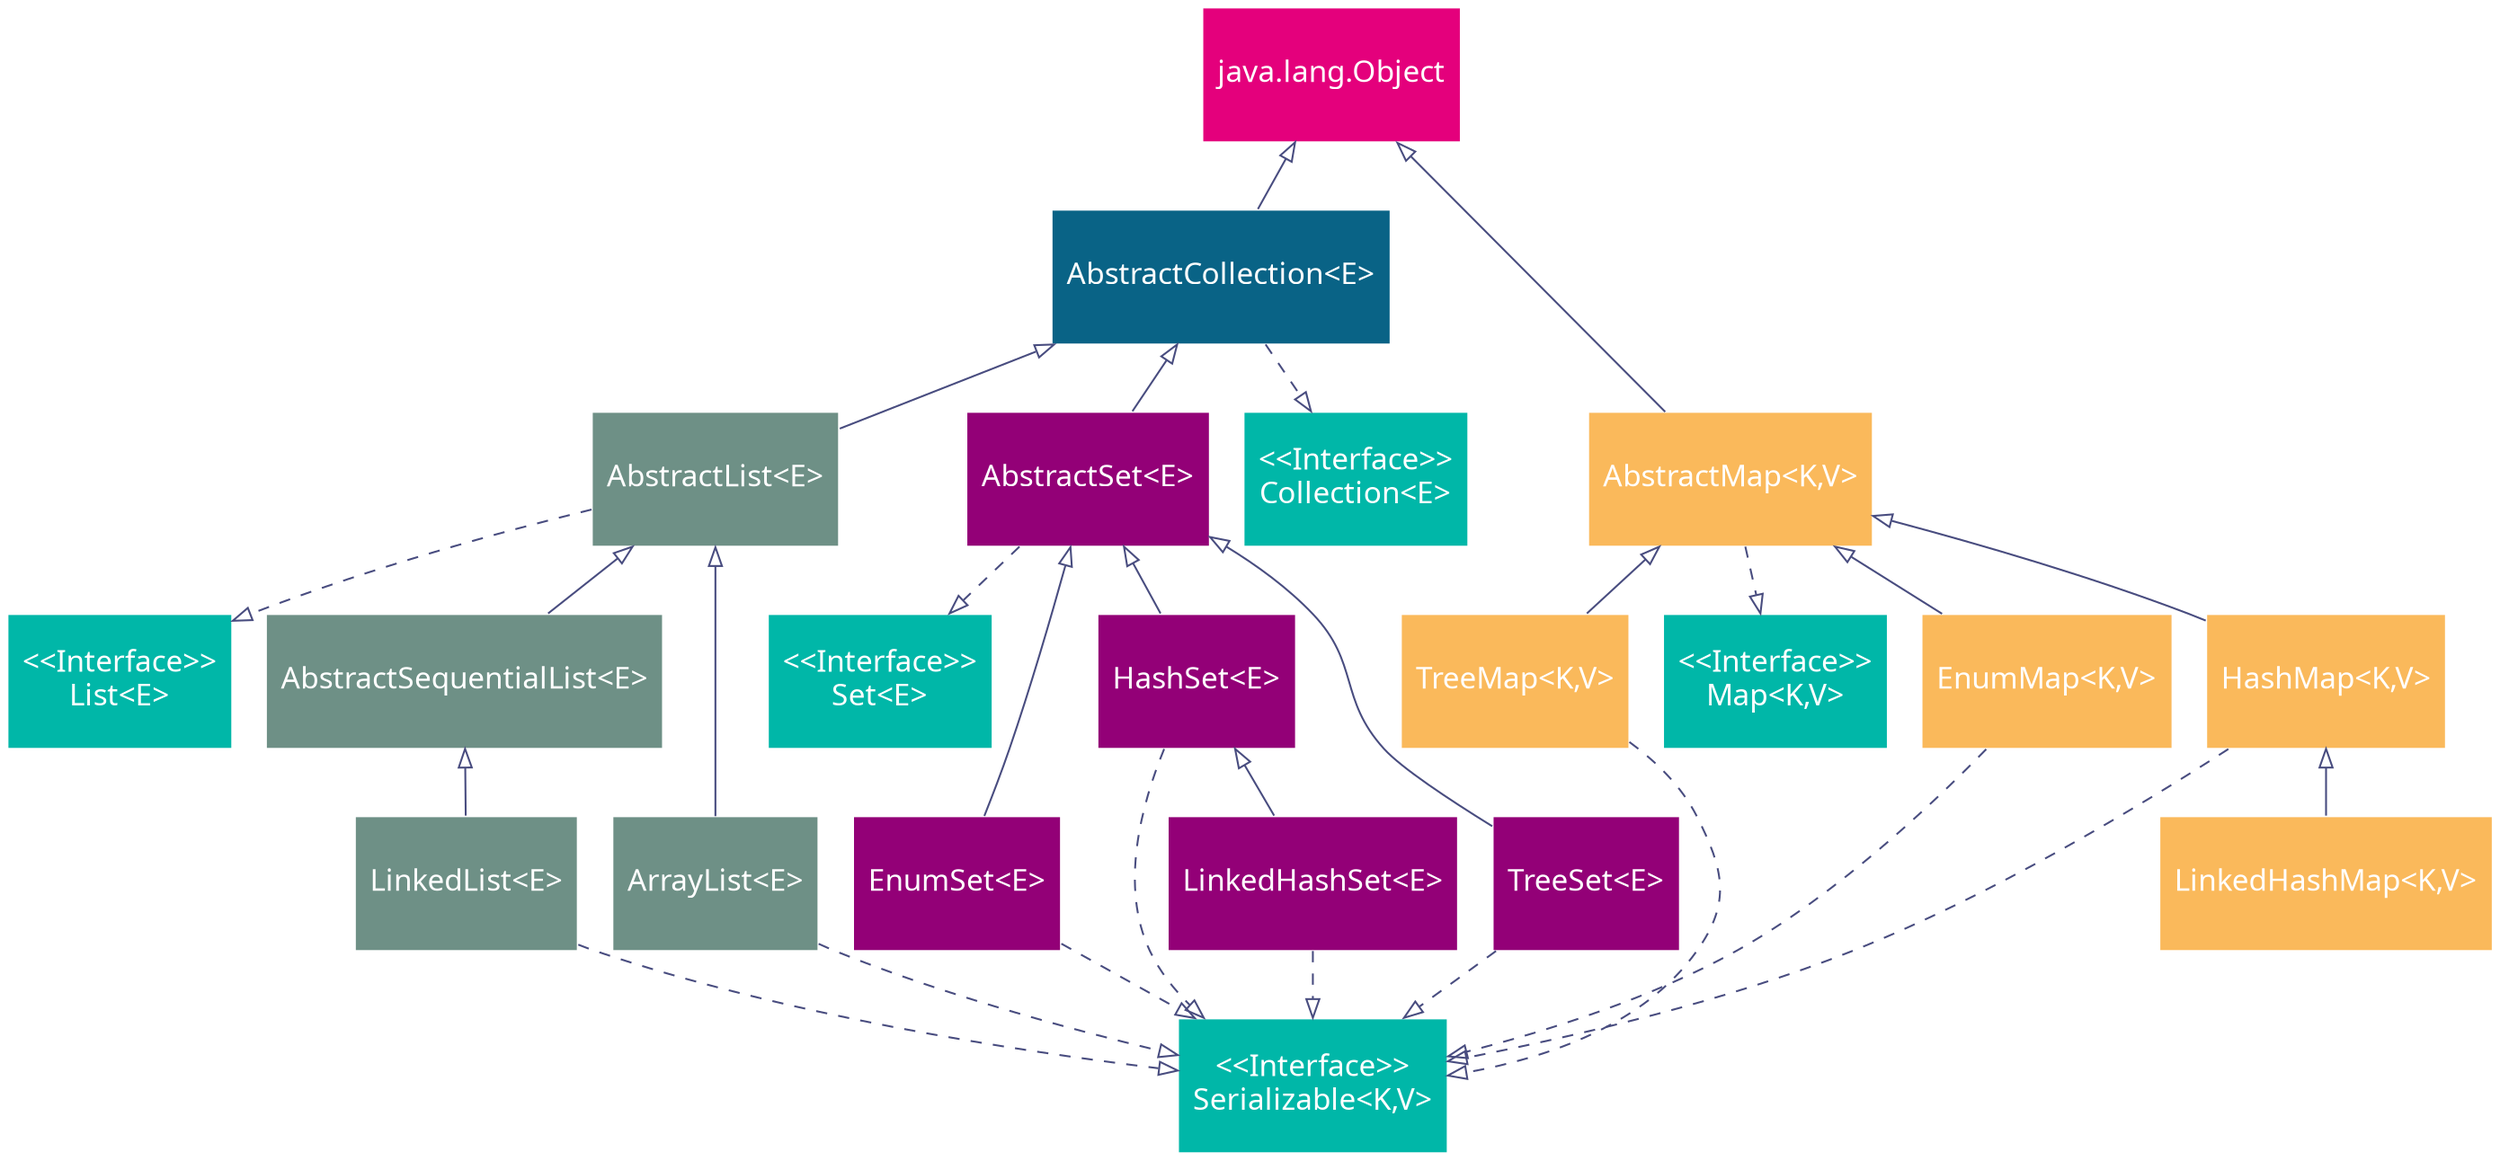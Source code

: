 digraph javaCollection {
  // rankdir=LR;
  // size="8,4"
  // splines=ortho;
  // bgcolor="#f6f6f6"
  node [
    shape=box;
    style="filled";
    fontname="Source Code Pro";
    fontsize=16;
    color="#ffffff";
    fontcolor="#ffffff";
    height=1;
    // width=4;
  ];

  edge [
    color="#484c7f"
  ];

  node [fillcolor="#e4007c"];
  object [label="java.lang.Object"];

  // interfaces
  node [fillcolor="#00b7a8"];
  collection [label="\<\<Interface\>\>\nCollection\<E\>"];
  set [label="\<\<Interface\>\>\nSet\<E\>"];
  list [label="\<\<Interface\>\>\nList\<E\>"];
  map [label="\<\<Interface\>\>\nMap\<K,V\>"];
  serializable [label="\<\<Interface\>\>\nSerializable\<K,V\>"];

  // classes
  node [fillcolor="#096386"];
  abstract_collection [label="AbstractCollection\<E\>"];

  node [fillcolor="#930077"];
  abstract_set [label="AbstractSet\<E\>"];
  enum_set [label="EnumSet\<E\>"];
  hash_set [label="HashSet\<E\>"];
  linked_hash_set [label="LinkedHashSet\<E\>"];
  tree_set [label="TreeSet\<E\>"];

  node [fillcolor="#6e9086"];
  abstract_list [label="AbstractList\<E\>"];
  abstract_sequential_list [label="AbstractSequentialList\<E\>"];
  array_list [label="ArrayList\<E\>"];
  linked_list [label="LinkedList\<E\>"];

  node [fillcolor="#fab95b"];
  abstract_map [label="AbstractMap\<K,V\>"];
  enum_map [label="EnumMap\<K,V\>"];
  hash_map [label="HashMap\<K,V\>"];
  tree_map [label="TreeMap\<K,V\>"];
  // concurrent_hash_map [label="ConcurrentHashMap\<K,V\>"];
  linked_hash_map [label="LinkedHashMap\<K,V\>"];

  edge [dir=back; arrowtail=empty;];
  object -> {abstract_collection, abstract_map};
  abstract_collection -> {abstract_list, abstract_set};
  abstract_set -> {enum_set, hash_set, tree_set};
  hash_set -> linked_hash_set;
  abstract_list -> {array_list, abstract_sequential_list};
  abstract_sequential_list -> linked_list;
  abstract_map -> {enum_map, hash_map, tree_map};
  hash_map -> linked_hash_map;

  edge [style=dashed; dir=forward; arrowhead=empty;];
  abstract_collection -> collection;
  abstract_set -> set;
  abstract_list -> list;
  abstract_map -> map;
  {
    linked_list,
    array_list,
    enum_set,
    hash_set,
    linked_hash_set,
    tree_set,
    enum_map,
    hash_map,
    tree_map
  } -> serializable;

  {
    rank=same;
    abstract_set; abstract_list; abstract_map;
  }
  edge [style=invis];
  {
    abstract_list -> abstract_set -> abstract_map;
    list -> set -> map;
  }
  {
    rank=same;
    list; set; map;
  }
}
